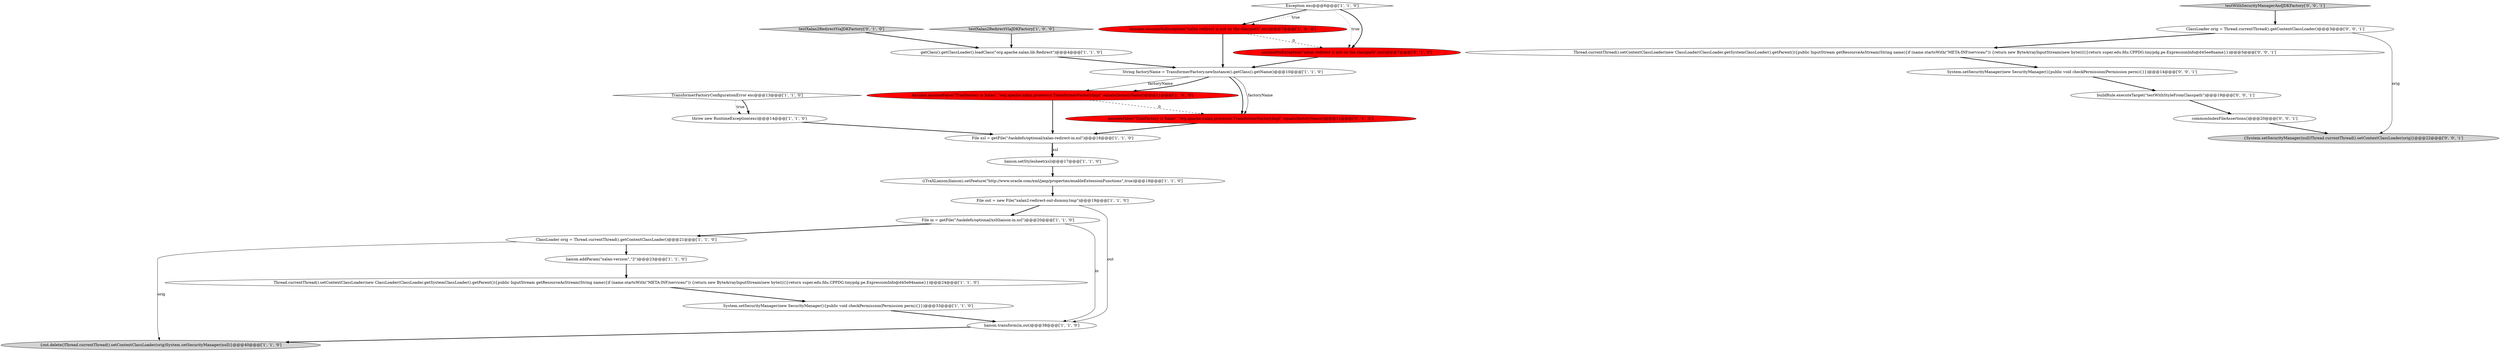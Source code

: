 digraph {
2 [style = filled, label = "String factoryName = TransformerFactory.newInstance().getClass().getName()@@@10@@@['1', '1', '0']", fillcolor = white, shape = ellipse image = "AAA0AAABBB1BBB"];
17 [style = filled, label = "getClass().getClassLoader().loadClass(\"org.apache.xalan.lib.Redirect\")@@@4@@@['1', '1', '0']", fillcolor = white, shape = ellipse image = "AAA0AAABBB1BBB"];
24 [style = filled, label = "testWithSecurityManagerAndJDKFactory['0', '0', '1']", fillcolor = lightgray, shape = diamond image = "AAA0AAABBB3BBB"];
3 [style = filled, label = "TransformerFactoryConfigurationError exc@@@13@@@['1', '1', '0']", fillcolor = white, shape = diamond image = "AAA0AAABBB1BBB"];
27 [style = filled, label = "buildRule.executeTarget(\"testWithStyleFromClasspath\")@@@19@@@['0', '0', '1']", fillcolor = white, shape = ellipse image = "AAA0AAABBB3BBB"];
7 [style = filled, label = "File xsl = getFile(\"/taskdefs/optional/xalan-redirect-in.xsl\")@@@16@@@['1', '1', '0']", fillcolor = white, shape = ellipse image = "AAA0AAABBB1BBB"];
10 [style = filled, label = "Assume.assumeFalse(\"TraxFactory is Xalan\",\"org.apache.xalan.processor.TransformerFactoryImpl\".equals(factoryName))@@@11@@@['1', '0', '0']", fillcolor = red, shape = ellipse image = "AAA1AAABBB1BBB"];
23 [style = filled, label = "commonIndexFileAssertions()@@@20@@@['0', '0', '1']", fillcolor = white, shape = ellipse image = "AAA0AAABBB3BBB"];
11 [style = filled, label = "File out = new File(\"xalan2-redirect-out-dummy.tmp\")@@@19@@@['1', '1', '0']", fillcolor = white, shape = ellipse image = "AAA0AAABBB1BBB"];
1 [style = filled, label = "Assume.assumeNoException(\"xalan redirect is not on the classpath\",exc)@@@7@@@['1', '0', '0']", fillcolor = red, shape = ellipse image = "AAA1AAABBB1BBB"];
15 [style = filled, label = "System.setSecurityManager(new SecurityManager(){public void checkPermission(Permission perm){}})@@@33@@@['1', '1', '0']", fillcolor = white, shape = ellipse image = "AAA0AAABBB1BBB"];
20 [style = filled, label = "testXalan2RedirectViaJDKFactory['0', '1', '0']", fillcolor = lightgray, shape = diamond image = "AAA0AAABBB2BBB"];
8 [style = filled, label = "throw new RuntimeException(exc)@@@14@@@['1', '1', '0']", fillcolor = white, shape = ellipse image = "AAA0AAABBB1BBB"];
28 [style = filled, label = "Thread.currentThread().setContextClassLoader(new ClassLoader(ClassLoader.getSystemClassLoader().getParent()){public InputStream getResourceAsStream(String name){if (name.startsWith(\"META-INF/services/\")) {return new ByteArrayInputStream(new byte(((()}return super.edu.fdu.CPPDG.tinypdg.pe.ExpressionInfo@d45ee8name}})@@@5@@@['0', '0', '1']", fillcolor = white, shape = ellipse image = "AAA0AAABBB3BBB"];
0 [style = filled, label = "testXalan2RedirectViaJDKFactory['1', '0', '0']", fillcolor = lightgray, shape = diamond image = "AAA0AAABBB1BBB"];
25 [style = filled, label = "ClassLoader orig = Thread.currentThread().getContextClassLoader()@@@3@@@['0', '0', '1']", fillcolor = white, shape = ellipse image = "AAA0AAABBB3BBB"];
26 [style = filled, label = "System.setSecurityManager(new SecurityManager(){public void checkPermission(Permission perm){}})@@@14@@@['0', '0', '1']", fillcolor = white, shape = ellipse image = "AAA0AAABBB3BBB"];
14 [style = filled, label = "Exception exc@@@6@@@['1', '1', '0']", fillcolor = white, shape = diamond image = "AAA0AAABBB1BBB"];
9 [style = filled, label = "{out.delete()Thread.currentThread().setContextClassLoader(orig)System.setSecurityManager(null)}@@@40@@@['1', '1', '0']", fillcolor = lightgray, shape = ellipse image = "AAA0AAABBB1BBB"];
18 [style = filled, label = "Thread.currentThread().setContextClassLoader(new ClassLoader(ClassLoader.getSystemClassLoader().getParent()){public InputStream getResourceAsStream(String name){if (name.startsWith(\"META-INF/services/\")) {return new ByteArrayInputStream(new byte(((()}return super.edu.fdu.CPPDG.tinypdg.pe.ExpressionInfo@d45e94name}})@@@24@@@['1', '1', '0']", fillcolor = white, shape = ellipse image = "AAA0AAABBB1BBB"];
6 [style = filled, label = "((TraXLiaison)liaison).setFeature(\"http://www.oracle.com/xml/jaxp/properties/enableExtensionFunctions\",true)@@@18@@@['1', '1', '0']", fillcolor = white, shape = ellipse image = "AAA0AAABBB1BBB"];
12 [style = filled, label = "liaison.transform(in,out)@@@38@@@['1', '1', '0']", fillcolor = white, shape = ellipse image = "AAA0AAABBB1BBB"];
13 [style = filled, label = "File in = getFile(\"/taskdefs/optional/xsltliaison-in.xsl\")@@@20@@@['1', '1', '0']", fillcolor = white, shape = ellipse image = "AAA0AAABBB1BBB"];
5 [style = filled, label = "liaison.addParam(\"xalan-version\",\"2\")@@@23@@@['1', '1', '0']", fillcolor = white, shape = ellipse image = "AAA0AAABBB1BBB"];
21 [style = filled, label = "assumeNoException(\"xalan redirect is not on the classpath\",exc)@@@7@@@['0', '1', '0']", fillcolor = red, shape = ellipse image = "AAA1AAABBB2BBB"];
4 [style = filled, label = "liaison.setStylesheet(xsl)@@@17@@@['1', '1', '0']", fillcolor = white, shape = ellipse image = "AAA0AAABBB1BBB"];
22 [style = filled, label = "{System.setSecurityManager(null)Thread.currentThread().setContextClassLoader(orig)}@@@22@@@['0', '0', '1']", fillcolor = lightgray, shape = ellipse image = "AAA0AAABBB3BBB"];
16 [style = filled, label = "ClassLoader orig = Thread.currentThread().getContextClassLoader()@@@21@@@['1', '1', '0']", fillcolor = white, shape = ellipse image = "AAA0AAABBB1BBB"];
19 [style = filled, label = "assumeFalse(\"TraxFactory is Xalan\",\"org.apache.xalan.processor.TransformerFactoryImpl\".equals(factoryName))@@@11@@@['0', '1', '0']", fillcolor = red, shape = ellipse image = "AAA1AAABBB2BBB"];
16->9 [style = solid, label="orig"];
25->28 [style = bold, label=""];
2->19 [style = bold, label=""];
20->17 [style = bold, label=""];
2->19 [style = solid, label="factoryName"];
4->6 [style = bold, label=""];
0->17 [style = bold, label=""];
10->19 [style = dashed, label="0"];
18->15 [style = bold, label=""];
2->10 [style = solid, label="factoryName"];
28->26 [style = bold, label=""];
1->21 [style = dashed, label="0"];
5->18 [style = bold, label=""];
7->4 [style = bold, label=""];
2->10 [style = bold, label=""];
12->9 [style = bold, label=""];
7->4 [style = solid, label="xsl"];
10->7 [style = bold, label=""];
13->16 [style = bold, label=""];
14->1 [style = bold, label=""];
8->7 [style = bold, label=""];
21->2 [style = bold, label=""];
26->27 [style = bold, label=""];
14->21 [style = dotted, label="true"];
23->22 [style = bold, label=""];
17->2 [style = bold, label=""];
24->25 [style = bold, label=""];
3->8 [style = bold, label=""];
6->11 [style = bold, label=""];
11->13 [style = bold, label=""];
11->12 [style = solid, label="out"];
25->22 [style = solid, label="orig"];
16->5 [style = bold, label=""];
27->23 [style = bold, label=""];
1->2 [style = bold, label=""];
15->12 [style = bold, label=""];
14->1 [style = dotted, label="true"];
3->8 [style = dotted, label="true"];
19->7 [style = bold, label=""];
13->12 [style = solid, label="in"];
14->21 [style = bold, label=""];
}
